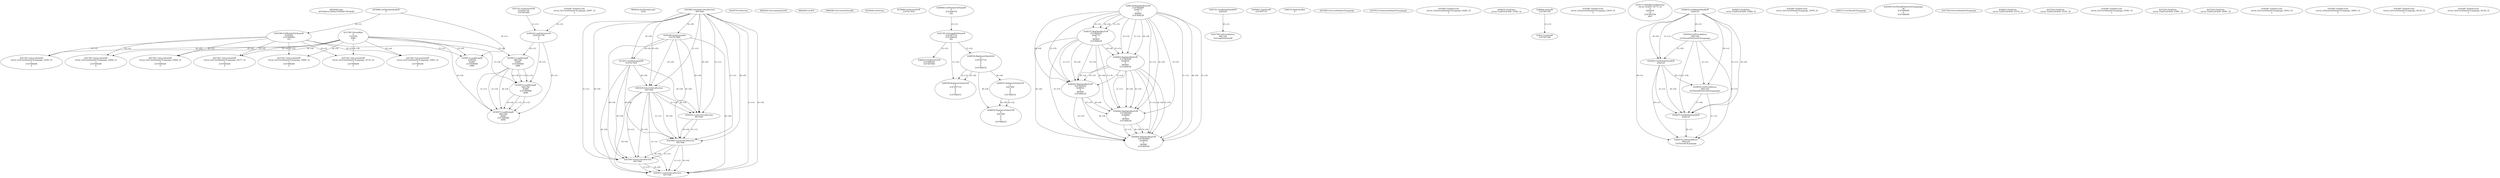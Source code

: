 // Global SCDG with merge call
digraph {
	0 [label="6850628.main
0075bd6ca23d9abe55d944fc790c8e86"]
	1 [label="4254480.GetModuleHandleW
0"]
	2 [label="6844434.SetThreadLocale
1024"]
	3 [label="4243965.InitializeCriticalSection
6917004"]
	4 [label="4243979.GetVersion
"]
	5 [label="4250188.GetSystemInfo
2147417660"]
	3 -> 5 [label="(0-->0)"]
	6 [label="6844540.GetCommandLineW
"]
	7 [label="4214413.GetStartupInfoW
2147417624"]
	3 -> 7 [label="(0-->0)"]
	5 -> 7 [label="(0-->0)"]
	8 [label="6844560.GetACP
"]
	9 [label="6844580.GetCurrentThreadId
"]
	10 [label="4250204.GetVersion
"]
	11 [label="4276690.GetVersionExW
2147417420"]
	12 [label="4243306.GetModuleFileNameW
4194304
2147408904
522"]
	1 -> 12 [label="(0-->1)"]
	13 [label="4248064.GetModuleFileNameW
0
2147408370
261"]
	14 [label="4215383.VirtualAlloc
0
1310704
4096
4"]
	15 [label="4246338.RegOpenKeyExW
2147483649
4246772
0
983065
2147408236"]
	16 [label="4245741.GetModuleHandleW
4246160"]
	17 [label="4245758.GetProcAddress
9441320
GetLongPathNameW"]
	16 -> 17 [label="(0-->1)"]
	18 [label="4245785.GetLongPathNameW
2147407710
2147406542
261"]
	13 -> 18 [label="(3-->3)"]
	19 [label="4245683.CharNextW
2147407716"]
	20 [label="4246014.FindFirstFileW
2147406542
2147407064"]
	18 -> 20 [label="(2-->1)"]
	21 [label="4246556.RegQueryValueExW
0
2147407710
0
0
0
2147408232"]
	18 -> 21 [label="(1-->2)"]
	22 [label="4246635.RegQueryValueExW
0
4247000
0
0
0
2147408232"]
	21 -> 22 [label="(6-->6)"]
	23 [label="4246722.RegCloseKey
0"]
	24 [label="4247883.GetUserDefaultUILanguage
"]
	25 [label="4245418.EnterCriticalSection
6917004"]
	3 -> 25 [label="(1-->1)"]
	3 -> 25 [label="(0-->0)"]
	5 -> 25 [label="(0-->0)"]
	7 -> 25 [label="(0-->0)"]
	26 [label="4245454.LeaveCriticalSection
6917004"]
	3 -> 26 [label="(1-->1)"]
	25 -> 26 [label="(1-->1)"]
	3 -> 26 [label="(0-->0)"]
	5 -> 26 [label="(0-->0)"]
	7 -> 26 [label="(0-->0)"]
	25 -> 26 [label="(0-->0)"]
	27 [label="4247923.GetSystemDefaultUILanguage
"]
	28 [label="4245469.LeaveCriticalSection
6917004"]
	3 -> 28 [label="(1-->1)"]
	25 -> 28 [label="(1-->1)"]
	26 -> 28 [label="(1-->1)"]
	3 -> 28 [label="(0-->0)"]
	5 -> 28 [label="(0-->0)"]
	7 -> 28 [label="(0-->0)"]
	25 -> 28 [label="(0-->0)"]
	26 -> 28 [label="(0-->0)"]
	29 [label="4245487.IsValidLocale
retval_GetSystemDefaultUILanguage_34483_32
2"]
	30 [label="4246032.FindClose
retval_FindFirstFileW_33383_32"]
	31 [label="4246044.lstrlenW
2147407108"]
	32 [label="4246599.RegQueryValueExW
0
2147407710
0
0
0
2147408232"]
	18 -> 32 [label="(1-->2)"]
	21 -> 32 [label="(2-->2)"]
	21 -> 32 [label="(6-->6)"]
	33 [label="4245487.IsValidLocale
retval_GetSystemDefaultUILanguage_33919_32
2"]
	34 [label="4250171.MultiByteToWideChar
retval_GetACP_32773_32
0
4243616
14
2147403704
2047"]
	35 [label="4244018.GetModuleHandleW
4244120"]
	36 [label="4244024.GetProcAddress
9441320
GetThreadPreferredUILanguages"]
	35 -> 36 [label="(0-->1)"]
	37 [label="4244044.GetModuleHandleW
4244120"]
	35 -> 37 [label="(1-->1)"]
	35 -> 37 [label="(0-->0)"]
	36 -> 37 [label="(1-->0)"]
	38 [label="4244050.GetProcAddress
9441320
SetThreadPreferredUILanguages"]
	35 -> 38 [label="(0-->1)"]
	36 -> 38 [label="(1-->1)"]
	37 -> 38 [label="(0-->1)"]
	39 [label="4244070.GetModuleHandleW
4244120"]
	35 -> 39 [label="(1-->1)"]
	37 -> 39 [label="(1-->1)"]
	35 -> 39 [label="(0-->0)"]
	36 -> 39 [label="(1-->0)"]
	37 -> 39 [label="(0-->0)"]
	38 -> 39 [label="(1-->0)"]
	40 [label="4244076.GetProcAddress
9441320
GetThreadUILanguage"]
	35 -> 40 [label="(0-->1)"]
	36 -> 40 [label="(1-->1)"]
	37 -> 40 [label="(0-->1)"]
	38 -> 40 [label="(1-->1)"]
	39 -> 40 [label="(0-->1)"]
	41 [label="4246372.RegOpenKeyExW
2147483650
4246772
0
983065
2147408236"]
	15 -> 41 [label="(2-->2)"]
	15 -> 41 [label="(4-->4)"]
	15 -> 41 [label="(5-->5)"]
	42 [label="4246402.RegOpenKeyExW
2147483649
4246832
0
983065
2147408236"]
	15 -> 42 [label="(1-->1)"]
	15 -> 42 [label="(4-->4)"]
	41 -> 42 [label="(4-->4)"]
	15 -> 42 [label="(5-->5)"]
	41 -> 42 [label="(5-->5)"]
	43 [label="4246032.FindClose
retval_FindFirstFileW_33009_32"]
	44 [label="4245487.IsValidLocale
retval_GetUserDefaultUILanguage_33879_32
2"]
	45 [label="4245121.GetThreadUILanguage
"]
	46 [label="4245059.GetThreadPreferredUILanguages
56
2147408200
0
2147408240"]
	47 [label="4245580.EnterCriticalSection
6917004"]
	3 -> 47 [label="(1-->1)"]
	25 -> 47 [label="(1-->1)"]
	28 -> 47 [label="(1-->1)"]
	3 -> 47 [label="(0-->0)"]
	5 -> 47 [label="(0-->0)"]
	7 -> 47 [label="(0-->0)"]
	25 -> 47 [label="(0-->0)"]
	28 -> 47 [label="(0-->0)"]
	48 [label="4245621.LeaveCriticalSection
6917004"]
	3 -> 48 [label="(1-->1)"]
	25 -> 48 [label="(1-->1)"]
	28 -> 48 [label="(1-->1)"]
	47 -> 48 [label="(1-->1)"]
	3 -> 48 [label="(0-->0)"]
	5 -> 48 [label="(0-->0)"]
	7 -> 48 [label="(0-->0)"]
	25 -> 48 [label="(0-->0)"]
	28 -> 48 [label="(0-->0)"]
	47 -> 48 [label="(0-->0)"]
	49 [label="4247558.GetUserDefaultUILanguage
"]
	50 [label="4247567.GetLocaleInfoW
retval_GetUserDefaultUILanguage_34277_32
3
2147408268
4"]
	12 -> 50 [label="(0-->2)"]
	14 -> 50 [label="(4-->4)"]
	51 [label="4247247.FindFirstFileW
3224341740
2147407640"]
	52 [label="4246432.RegOpenKeyExW
2147483650
4246832
0
983065
2147408236"]
	41 -> 52 [label="(1-->1)"]
	42 -> 52 [label="(2-->2)"]
	15 -> 52 [label="(4-->4)"]
	41 -> 52 [label="(4-->4)"]
	42 -> 52 [label="(4-->4)"]
	15 -> 52 [label="(5-->5)"]
	41 -> 52 [label="(5-->5)"]
	42 -> 52 [label="(5-->5)"]
	53 [label="4246462.RegOpenKeyExW
2147483649
4246884
0
983065
2147408236"]
	15 -> 53 [label="(1-->1)"]
	42 -> 53 [label="(1-->1)"]
	15 -> 53 [label="(4-->4)"]
	41 -> 53 [label="(4-->4)"]
	42 -> 53 [label="(4-->4)"]
	52 -> 53 [label="(4-->4)"]
	15 -> 53 [label="(5-->5)"]
	41 -> 53 [label="(5-->5)"]
	42 -> 53 [label="(5-->5)"]
	52 -> 53 [label="(5-->5)"]
	54 [label="4246492.RegOpenKeyExW
2147483649
4246936
0
983065
2147408236"]
	15 -> 54 [label="(1-->1)"]
	42 -> 54 [label="(1-->1)"]
	53 -> 54 [label="(1-->1)"]
	15 -> 54 [label="(4-->4)"]
	41 -> 54 [label="(4-->4)"]
	42 -> 54 [label="(4-->4)"]
	52 -> 54 [label="(4-->4)"]
	53 -> 54 [label="(4-->4)"]
	15 -> 54 [label="(5-->5)"]
	41 -> 54 [label="(5-->5)"]
	42 -> 54 [label="(5-->5)"]
	52 -> 54 [label="(5-->5)"]
	53 -> 54 [label="(5-->5)"]
	55 [label="4246032.FindClose
retval_FindFirstFileW_33374_32"]
	56 [label="4246113.lstrlenW
2147407108"]
	31 -> 56 [label="(1-->1)"]
	57 [label="4245487.IsValidLocale
retval_GetUserDefaultUILanguage_32897_32
2"]
	58 [label="4247567.GetLocaleInfoW
retval_GetUserDefaultUILanguage_33283_32
3
2147408268
4"]
	12 -> 58 [label="(0-->2)"]
	14 -> 58 [label="(4-->4)"]
	59 [label="4247263.FindClose
retval_FindFirstFileW_33333_32"]
	60 [label="4248145.LoadLibraryExW
3224341740
0
2"]
	51 -> 60 [label="(1-->1)"]
	57 -> 60 [label="(2-->3)"]
	61 [label="4250073.LoadStringW
9441340
65485
2147409468
4096"]
	60 -> 61 [label="(0-->1)"]
	14 -> 61 [label="(3-->4)"]
	62 [label="4250073.LoadStringW
9441340
65484
2147409468
4096"]
	60 -> 62 [label="(0-->1)"]
	61 -> 62 [label="(1-->1)"]
	61 -> 62 [label="(3-->3)"]
	14 -> 62 [label="(3-->4)"]
	61 -> 62 [label="(4-->4)"]
	63 [label="4247567.GetLocaleInfoW
retval_GetUserDefaultUILanguage_32804_32
3
2147408268
4"]
	12 -> 63 [label="(0-->2)"]
	14 -> 63 [label="(4-->4)"]
	64 [label="4250073.LoadStringW
4194304
65485
2147409468
4096"]
	1 -> 64 [label="(0-->1)"]
	12 -> 64 [label="(1-->1)"]
	14 -> 64 [label="(3-->4)"]
	65 [label="4247567.GetLocaleInfoW
retval_GetUserDefaultUILanguage_33885_32
3
2147408268
4"]
	12 -> 65 [label="(0-->2)"]
	14 -> 65 [label="(4-->4)"]
	66 [label="4246676.RegQueryValueExW
0
4247000
0
0
0
2147408232"]
	22 -> 66 [label="(2-->2)"]
	21 -> 66 [label="(6-->6)"]
	22 -> 66 [label="(6-->6)"]
	67 [label="4245487.IsValidLocale
retval_GetUserDefaultUILanguage_33561_32
2"]
	68 [label="4247567.GetLocaleInfoW
retval_GetUserDefaultUILanguage_33723_32
3
2147408268
4"]
	12 -> 68 [label="(0-->2)"]
	14 -> 68 [label="(4-->4)"]
	69 [label="4247263.FindClose
retval_FindFirstFileW_33997_32"]
	70 [label="4247567.GetLocaleInfoW
retval_GetUserDefaultUILanguage_33823_32
3
2147408268
4"]
	12 -> 70 [label="(0-->2)"]
	14 -> 70 [label="(4-->4)"]
	71 [label="4247263.FindClose
retval_FindFirstFileW_34007_32"]
	72 [label="4245487.IsValidLocale
retval_GetUserDefaultUILanguage_33053_32
2"]
	73 [label="4247567.GetLocaleInfoW
retval_GetUserDefaultUILanguage_33664_32
3
2147408268
4"]
	12 -> 73 [label="(0-->2)"]
	14 -> 73 [label="(4-->4)"]
	74 [label="4250073.LoadStringW
9441340
65483
2147409468
4096"]
	60 -> 74 [label="(0-->1)"]
	61 -> 74 [label="(1-->1)"]
	62 -> 74 [label="(1-->1)"]
	61 -> 74 [label="(3-->3)"]
	62 -> 74 [label="(3-->3)"]
	14 -> 74 [label="(3-->4)"]
	61 -> 74 [label="(4-->4)"]
	62 -> 74 [label="(4-->4)"]
	75 [label="4245487.IsValidLocale
retval_GetSystemDefaultUILanguage_34091_32
2"]
	76 [label="4245487.IsValidLocale
retval_GetUserDefaultUILanguage_34156_32
2"]
	77 [label="4245487.IsValidLocale
retval_GetUserDefaultUILanguage_34124_32
2"]
}
